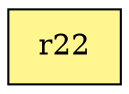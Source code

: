 digraph G {
rankdir=BT;ranksep="2.0";
"r22" [shape=record,fillcolor=khaki1,style=filled,label="{r22}"];
}